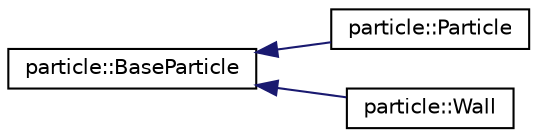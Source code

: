 digraph "Graphical Class Hierarchy"
{
  edge [fontname="Helvetica",fontsize="10",labelfontname="Helvetica",labelfontsize="10"];
  node [fontname="Helvetica",fontsize="10",shape=record];
  rankdir="LR";
  Node0 [label="particle::BaseParticle",height=0.2,width=0.4,color="black", fillcolor="white", style="filled",URL="$classparticle_1_1BaseParticle.html",tooltip="A class to store particle geometry, nodal discretization, and methods. "];
  Node0 -> Node1 [dir="back",color="midnightblue",fontsize="10",style="solid",fontname="Helvetica"];
  Node1 [label="particle::Particle",height=0.2,width=0.4,color="black", fillcolor="white", style="filled",URL="$classparticle_1_1Particle.html",tooltip="A class to store particle geometry, nodal discretization, and methods. "];
  Node0 -> Node2 [dir="back",color="midnightblue",fontsize="10",style="solid",fontname="Helvetica"];
  Node2 [label="particle::Wall",height=0.2,width=0.4,color="black", fillcolor="white", style="filled",URL="$classparticle_1_1Wall.html",tooltip="Specialization of BaseParticle for modeling of walls. Wall differ from the particles in the sense tha..."];
}
